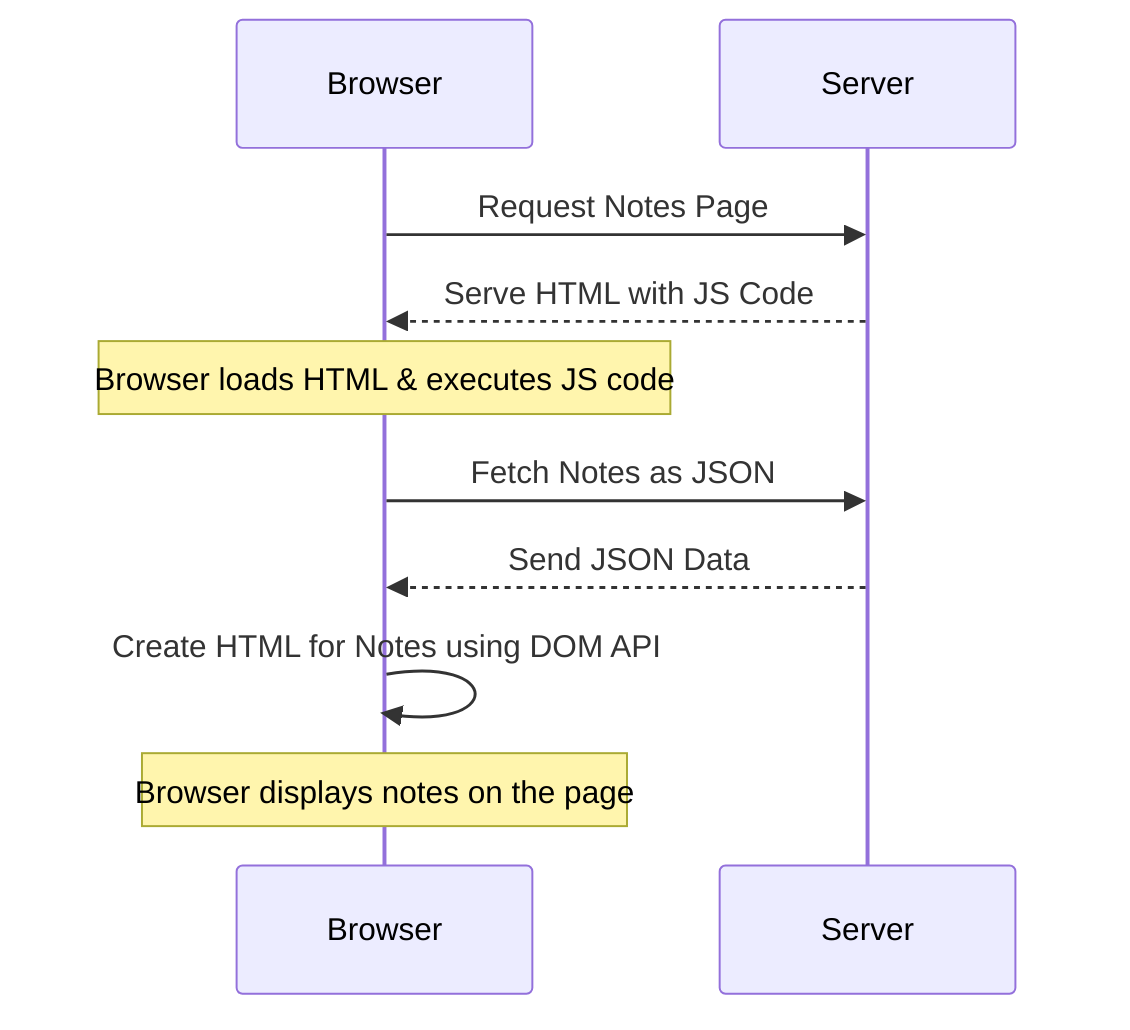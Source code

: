 sequenceDiagram
    participant Browser
    participant Server

    Browser->>Server: Request Notes Page
    Server-->>Browser: Serve HTML with JS Code
    Note over Browser: Browser loads HTML & executes JS code
    Browser->>Server: Fetch Notes as JSON
    Server-->>Browser: Send JSON Data
    Browser->>Browser: Create HTML for Notes using DOM API
    Note over Browser: Browser displays notes on the page